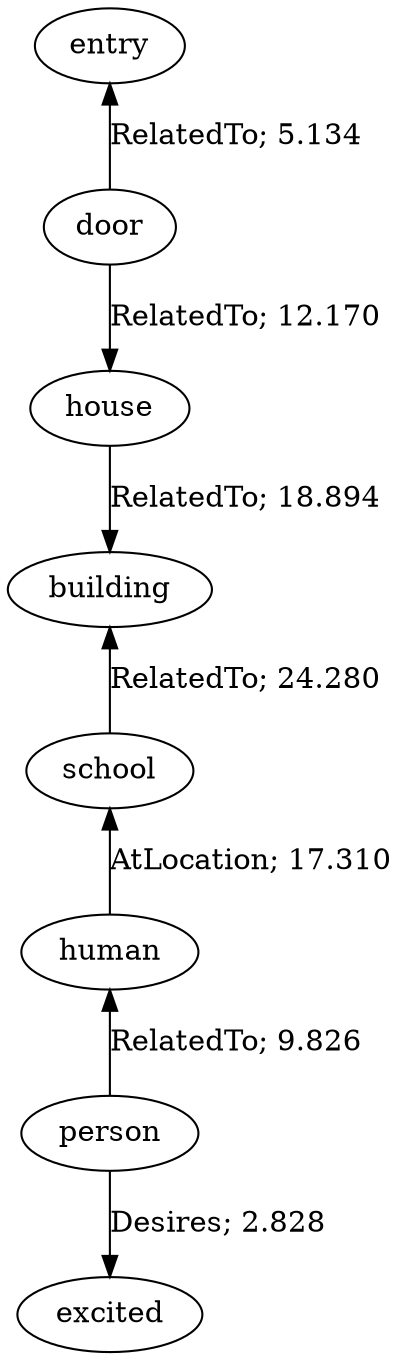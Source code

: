 // The path the concepts from "entry" to "excited".Path Length: 7; Weight Sum: 90.44325474104538; Average Weight: 12.920464963006483
digraph "5_b---entry-excited---PLen7_WSum90.443_WAvg12.920" {
	0 [label=entry]
	1 [label=door]
	2 [label=house]
	3 [label=building]
	4 [label=school]
	5 [label=human]
	6 [label=person]
	7 [label=excited]
	0 -> 1 [label="RelatedTo; 5.134" dir=back weight=5.134]
	1 -> 2 [label="RelatedTo; 12.170" dir=forward weight=12.170]
	2 -> 3 [label="RelatedTo; 18.894" dir=forward weight=18.894]
	3 -> 4 [label="RelatedTo; 24.280" dir=back weight=24.280]
	4 -> 5 [label="AtLocation; 17.310" dir=back weight=17.310]
	5 -> 6 [label="RelatedTo; 9.826" dir=back weight=9.826]
	6 -> 7 [label="Desires; 2.828" dir=forward weight=2.828]
}
